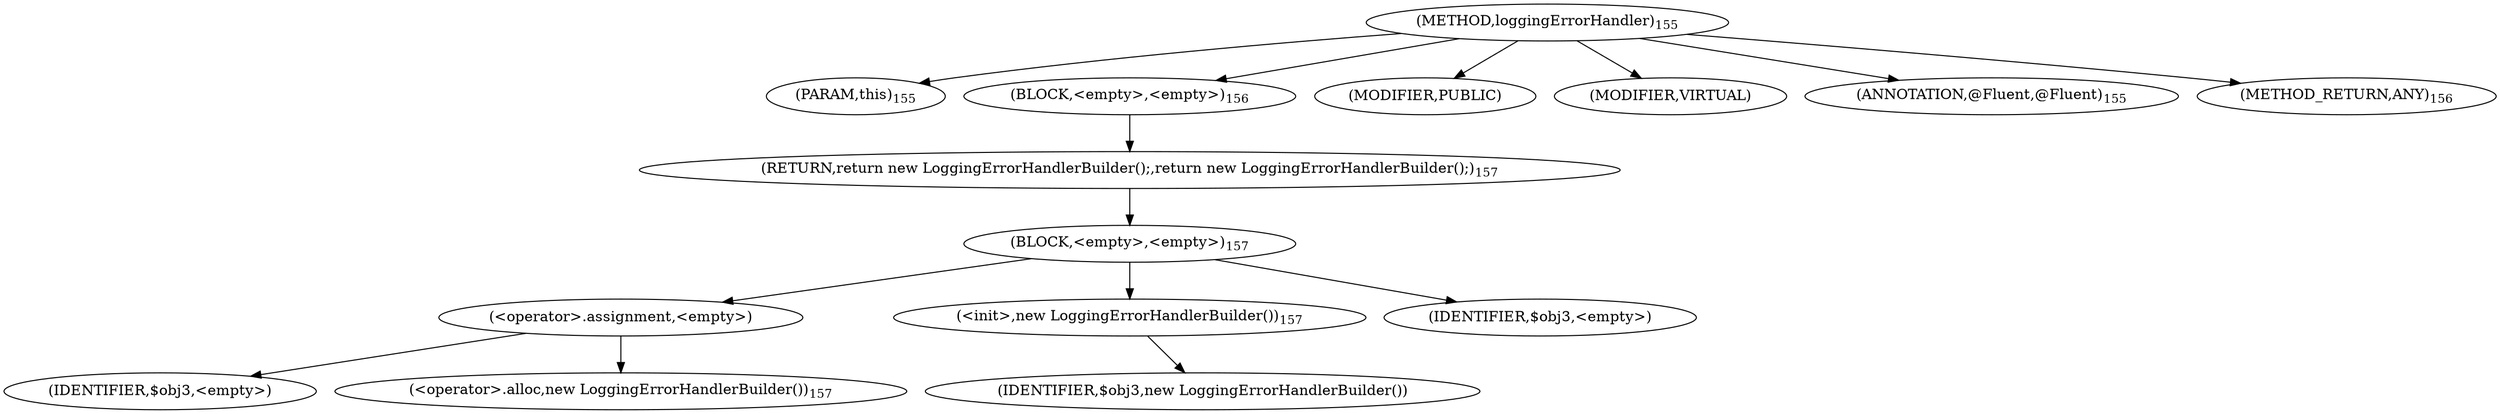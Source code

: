 digraph "loggingErrorHandler" {  
"345" [label = <(METHOD,loggingErrorHandler)<SUB>155</SUB>> ]
"346" [label = <(PARAM,this)<SUB>155</SUB>> ]
"347" [label = <(BLOCK,&lt;empty&gt;,&lt;empty&gt;)<SUB>156</SUB>> ]
"348" [label = <(RETURN,return new LoggingErrorHandlerBuilder();,return new LoggingErrorHandlerBuilder();)<SUB>157</SUB>> ]
"349" [label = <(BLOCK,&lt;empty&gt;,&lt;empty&gt;)<SUB>157</SUB>> ]
"350" [label = <(&lt;operator&gt;.assignment,&lt;empty&gt;)> ]
"351" [label = <(IDENTIFIER,$obj3,&lt;empty&gt;)> ]
"352" [label = <(&lt;operator&gt;.alloc,new LoggingErrorHandlerBuilder())<SUB>157</SUB>> ]
"353" [label = <(&lt;init&gt;,new LoggingErrorHandlerBuilder())<SUB>157</SUB>> ]
"354" [label = <(IDENTIFIER,$obj3,new LoggingErrorHandlerBuilder())> ]
"355" [label = <(IDENTIFIER,$obj3,&lt;empty&gt;)> ]
"356" [label = <(MODIFIER,PUBLIC)> ]
"357" [label = <(MODIFIER,VIRTUAL)> ]
"358" [label = <(ANNOTATION,@Fluent,@Fluent)<SUB>155</SUB>> ]
"359" [label = <(METHOD_RETURN,ANY)<SUB>156</SUB>> ]
  "345" -> "346" 
  "345" -> "347" 
  "345" -> "356" 
  "345" -> "357" 
  "345" -> "358" 
  "345" -> "359" 
  "347" -> "348" 
  "348" -> "349" 
  "349" -> "350" 
  "349" -> "353" 
  "349" -> "355" 
  "350" -> "351" 
  "350" -> "352" 
  "353" -> "354" 
}
